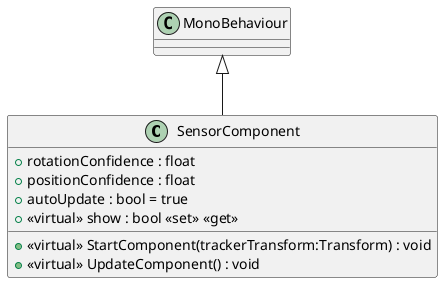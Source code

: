 @startuml
class SensorComponent {
    + rotationConfidence : float
    + positionConfidence : float
    + autoUpdate : bool = true
    + <<virtual>> show : bool <<set>> <<get>>
    + <<virtual>> StartComponent(trackerTransform:Transform) : void
    + <<virtual>> UpdateComponent() : void
}
MonoBehaviour <|-- SensorComponent
@enduml
